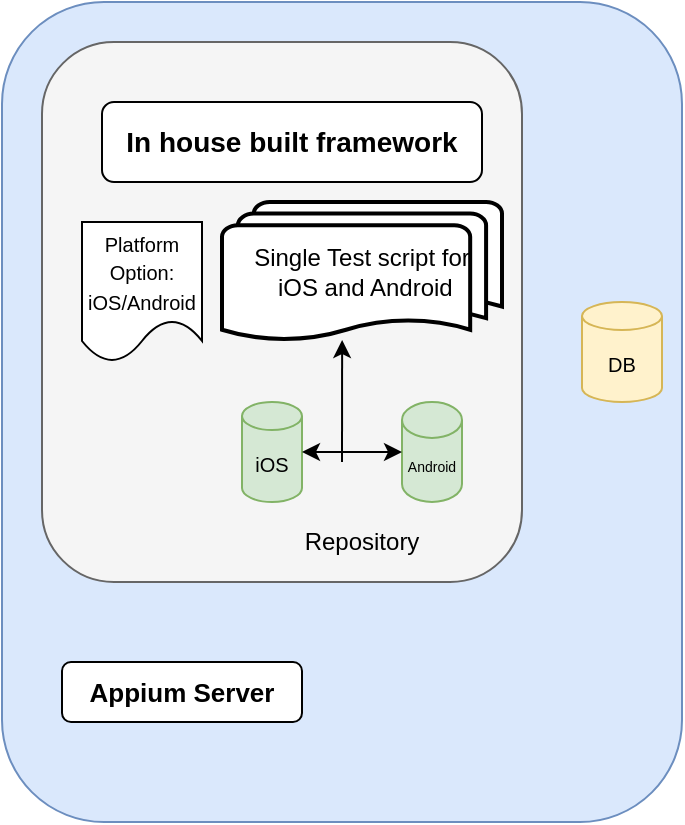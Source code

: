 <mxfile version="14.2.9" type="github">
  <diagram id="VCdo3knrtWkbR9cGN06g" name="Page-1">
    <mxGraphModel dx="942" dy="504" grid="1" gridSize="10" guides="1" tooltips="1" connect="1" arrows="1" fold="1" page="1" pageScale="1" pageWidth="850" pageHeight="1100" math="0" shadow="0">
      <root>
        <mxCell id="0" />
        <mxCell id="1" parent="0" />
        <mxCell id="D4sAwF_U6w_CXJ5x-tzL-13" value="" style="rounded=1;whiteSpace=wrap;html=1;fontSize=10;fillColor=#dae8fc;strokeColor=#6c8ebf;" vertex="1" parent="1">
          <mxGeometry x="220" y="60" width="340" height="410" as="geometry" />
        </mxCell>
        <mxCell id="D4sAwF_U6w_CXJ5x-tzL-1" value="" style="rounded=1;whiteSpace=wrap;html=1;fillColor=#f5f5f5;strokeColor=#666666;fontColor=#333333;" vertex="1" parent="1">
          <mxGeometry x="240" y="80" width="240" height="270" as="geometry" />
        </mxCell>
        <mxCell id="D4sAwF_U6w_CXJ5x-tzL-2" value="&lt;b&gt;&lt;font style=&quot;font-size: 14px&quot;&gt;In house built framework&lt;/font&gt;&lt;/b&gt;" style="rounded=1;whiteSpace=wrap;html=1;" vertex="1" parent="1">
          <mxGeometry x="270" y="110" width="190" height="40" as="geometry" />
        </mxCell>
        <mxCell id="D4sAwF_U6w_CXJ5x-tzL-3" value="&lt;font style=&quot;font-size: 10px&quot;&gt;Platform Option: iOS/Android&lt;/font&gt;" style="shape=document;whiteSpace=wrap;html=1;boundedLbl=1;" vertex="1" parent="1">
          <mxGeometry x="260" y="170" width="60" height="70" as="geometry" />
        </mxCell>
        <mxCell id="D4sAwF_U6w_CXJ5x-tzL-7" value="iOS" style="shape=cylinder3;whiteSpace=wrap;html=1;boundedLbl=1;backgroundOutline=1;size=7;fillColor=#d5e8d4;strokeColor=#82b366;fontSize=10;" vertex="1" parent="1">
          <mxGeometry x="340" y="260" width="30" height="50" as="geometry" />
        </mxCell>
        <mxCell id="D4sAwF_U6w_CXJ5x-tzL-8" value="Repository" style="text;html=1;strokeColor=none;fillColor=none;align=center;verticalAlign=middle;whiteSpace=wrap;rounded=0;" vertex="1" parent="1">
          <mxGeometry x="380" y="320" width="40" height="20" as="geometry" />
        </mxCell>
        <mxCell id="D4sAwF_U6w_CXJ5x-tzL-9" value="Android" style="shape=cylinder3;whiteSpace=wrap;html=1;boundedLbl=1;backgroundOutline=1;size=9;fillColor=#d5e8d4;strokeColor=#82b366;fontSize=7;" vertex="1" parent="1">
          <mxGeometry x="420" y="260" width="30" height="50" as="geometry" />
        </mxCell>
        <mxCell id="D4sAwF_U6w_CXJ5x-tzL-10" value="&lt;span style=&quot;font-size: 12px&quot;&gt;Single Test script for&lt;br&gt;&amp;nbsp;iOS and Android&lt;/span&gt;" style="strokeWidth=2;html=1;shape=mxgraph.flowchart.multi-document;whiteSpace=wrap;fontSize=10;" vertex="1" parent="1">
          <mxGeometry x="330" y="160" width="140" height="70" as="geometry" />
        </mxCell>
        <mxCell id="D4sAwF_U6w_CXJ5x-tzL-11" value="" style="endArrow=classic;startArrow=classic;html=1;fontSize=10;exitX=1;exitY=0.5;exitDx=0;exitDy=0;exitPerimeter=0;entryX=0;entryY=0.5;entryDx=0;entryDy=0;entryPerimeter=0;" edge="1" parent="1" source="D4sAwF_U6w_CXJ5x-tzL-7" target="D4sAwF_U6w_CXJ5x-tzL-9">
          <mxGeometry width="50" height="50" relative="1" as="geometry">
            <mxPoint x="400" y="260" as="sourcePoint" />
            <mxPoint x="450" y="210" as="targetPoint" />
          </mxGeometry>
        </mxCell>
        <mxCell id="D4sAwF_U6w_CXJ5x-tzL-12" value="" style="endArrow=classic;html=1;fontSize=10;entryX=0.429;entryY=0.986;entryDx=0;entryDy=0;entryPerimeter=0;" edge="1" parent="1" target="D4sAwF_U6w_CXJ5x-tzL-10">
          <mxGeometry width="50" height="50" relative="1" as="geometry">
            <mxPoint x="390" y="290" as="sourcePoint" />
            <mxPoint x="450" y="210" as="targetPoint" />
          </mxGeometry>
        </mxCell>
        <mxCell id="D4sAwF_U6w_CXJ5x-tzL-14" value="DB" style="shape=cylinder3;whiteSpace=wrap;html=1;boundedLbl=1;backgroundOutline=1;size=7;fontSize=10;fillColor=#fff2cc;strokeColor=#d6b656;" vertex="1" parent="1">
          <mxGeometry x="510" y="210" width="40" height="50" as="geometry" />
        </mxCell>
        <mxCell id="D4sAwF_U6w_CXJ5x-tzL-15" value="&lt;b&gt;&lt;font style=&quot;font-size: 13px&quot;&gt;Appium Server&lt;/font&gt;&lt;/b&gt;" style="rounded=1;whiteSpace=wrap;html=1;fontSize=10;" vertex="1" parent="1">
          <mxGeometry x="250" y="390" width="120" height="30" as="geometry" />
        </mxCell>
      </root>
    </mxGraphModel>
  </diagram>
</mxfile>

